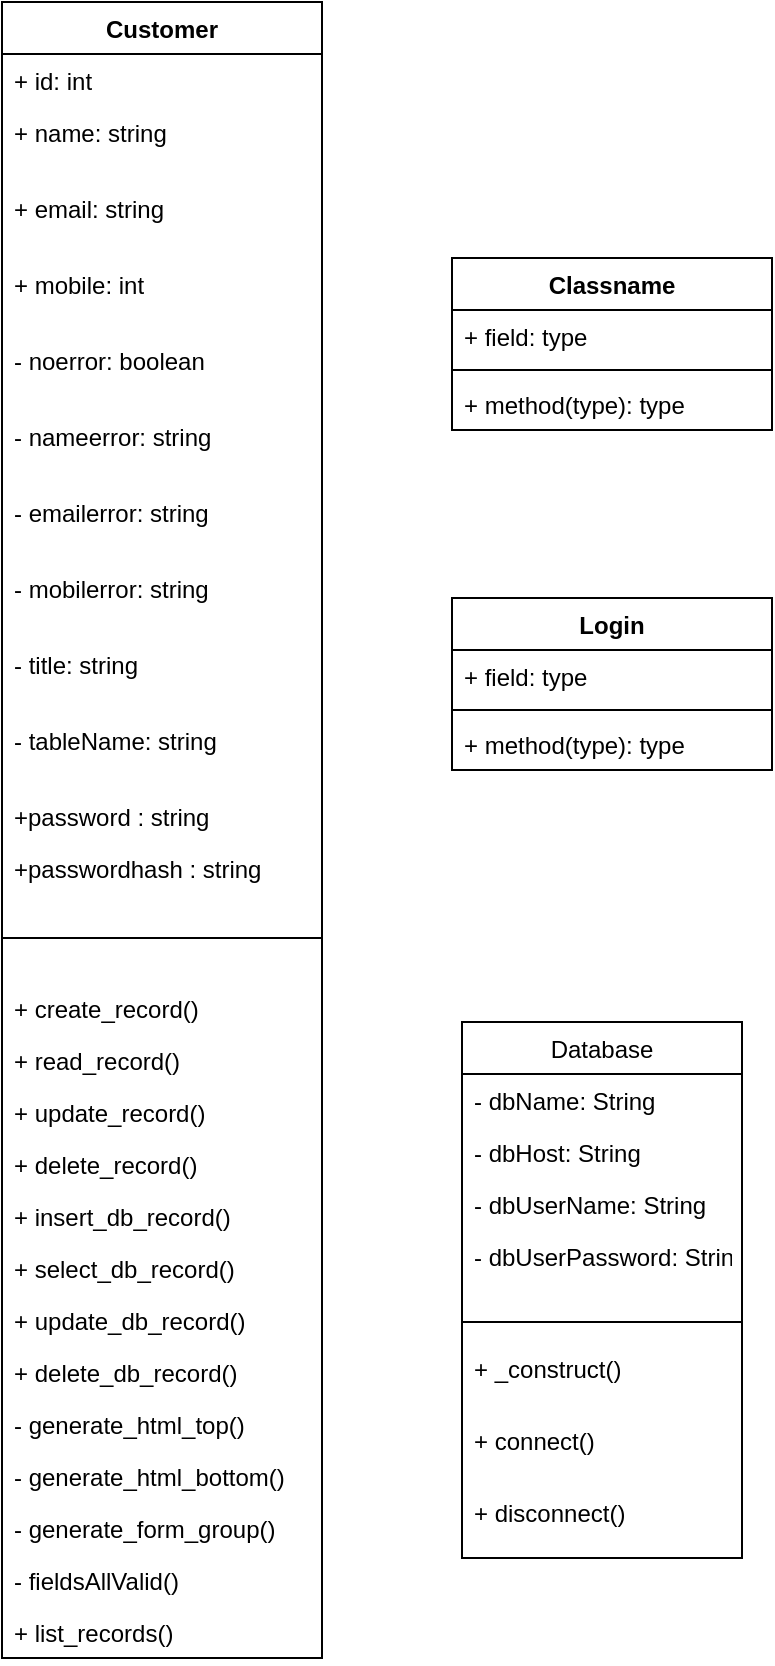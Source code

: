 <mxfile version="10.4.7" type="github"><diagram id="xlucl8pYlQIdohGD74lm" name="Page-1"><mxGraphModel dx="1154" dy="774" grid="1" gridSize="10" guides="1" tooltips="1" connect="1" arrows="1" fold="1" page="1" pageScale="1" pageWidth="850" pageHeight="1100" math="0" shadow="0"><root><mxCell id="0"/><mxCell id="1" parent="0"/><mxCell id="V_Bx1dOc-YKhoQ6dXPnF-1" value="Customer" style="swimlane;fontStyle=1;align=center;verticalAlign=top;childLayout=stackLayout;horizontal=1;startSize=26;horizontalStack=0;resizeParent=1;resizeParentMax=0;resizeLast=0;collapsible=1;marginBottom=0;" parent="1" vertex="1"><mxGeometry x="40" y="40" width="160" height="828" as="geometry"/></mxCell><mxCell id="V_Bx1dOc-YKhoQ6dXPnF-2" value="+ id: int&#10;" style="text;strokeColor=none;fillColor=none;align=left;verticalAlign=top;spacingLeft=4;spacingRight=4;overflow=hidden;rotatable=0;points=[[0,0.5],[1,0.5]];portConstraint=eastwest;" parent="V_Bx1dOc-YKhoQ6dXPnF-1" vertex="1"><mxGeometry y="26" width="160" height="26" as="geometry"/></mxCell><mxCell id="V_Bx1dOc-YKhoQ6dXPnF-3" value="+ name: string&#10;" style="text;strokeColor=none;fillColor=none;align=left;verticalAlign=top;spacingLeft=4;spacingRight=4;overflow=hidden;rotatable=0;points=[[0,0.5],[1,0.5]];portConstraint=eastwest;" parent="V_Bx1dOc-YKhoQ6dXPnF-1" vertex="1"><mxGeometry y="52" width="160" height="38" as="geometry"/></mxCell><mxCell id="V_Bx1dOc-YKhoQ6dXPnF-4" value="+ email: string&#10;" style="text;strokeColor=none;fillColor=none;align=left;verticalAlign=top;spacingLeft=4;spacingRight=4;overflow=hidden;rotatable=0;points=[[0,0.5],[1,0.5]];portConstraint=eastwest;" parent="V_Bx1dOc-YKhoQ6dXPnF-1" vertex="1"><mxGeometry y="90" width="160" height="38" as="geometry"/></mxCell><mxCell id="V_Bx1dOc-YKhoQ6dXPnF-5" value="+ mobile: int&#10;" style="text;strokeColor=none;fillColor=none;align=left;verticalAlign=top;spacingLeft=4;spacingRight=4;overflow=hidden;rotatable=0;points=[[0,0.5],[1,0.5]];portConstraint=eastwest;" parent="V_Bx1dOc-YKhoQ6dXPnF-1" vertex="1"><mxGeometry y="128" width="160" height="38" as="geometry"/></mxCell><mxCell id="V_Bx1dOc-YKhoQ6dXPnF-6" value="- noerror: boolean&#10;" style="text;strokeColor=none;fillColor=none;align=left;verticalAlign=top;spacingLeft=4;spacingRight=4;overflow=hidden;rotatable=0;points=[[0,0.5],[1,0.5]];portConstraint=eastwest;" parent="V_Bx1dOc-YKhoQ6dXPnF-1" vertex="1"><mxGeometry y="166" width="160" height="38" as="geometry"/></mxCell><mxCell id="V_Bx1dOc-YKhoQ6dXPnF-7" value="- nameerror: string&#10;" style="text;strokeColor=none;fillColor=none;align=left;verticalAlign=top;spacingLeft=4;spacingRight=4;overflow=hidden;rotatable=0;points=[[0,0.5],[1,0.5]];portConstraint=eastwest;" parent="V_Bx1dOc-YKhoQ6dXPnF-1" vertex="1"><mxGeometry y="204" width="160" height="38" as="geometry"/></mxCell><mxCell id="V_Bx1dOc-YKhoQ6dXPnF-8" value="- emailerror: string&#10;" style="text;strokeColor=none;fillColor=none;align=left;verticalAlign=top;spacingLeft=4;spacingRight=4;overflow=hidden;rotatable=0;points=[[0,0.5],[1,0.5]];portConstraint=eastwest;" parent="V_Bx1dOc-YKhoQ6dXPnF-1" vertex="1"><mxGeometry y="242" width="160" height="38" as="geometry"/></mxCell><mxCell id="V_Bx1dOc-YKhoQ6dXPnF-9" value="- mobilerror: string&#10;" style="text;strokeColor=none;fillColor=none;align=left;verticalAlign=top;spacingLeft=4;spacingRight=4;overflow=hidden;rotatable=0;points=[[0,0.5],[1,0.5]];portConstraint=eastwest;" parent="V_Bx1dOc-YKhoQ6dXPnF-1" vertex="1"><mxGeometry y="280" width="160" height="38" as="geometry"/></mxCell><mxCell id="V_Bx1dOc-YKhoQ6dXPnF-10" value="- title: string&#10;" style="text;strokeColor=none;fillColor=none;align=left;verticalAlign=top;spacingLeft=4;spacingRight=4;overflow=hidden;rotatable=0;points=[[0,0.5],[1,0.5]];portConstraint=eastwest;" parent="V_Bx1dOc-YKhoQ6dXPnF-1" vertex="1"><mxGeometry y="318" width="160" height="38" as="geometry"/></mxCell><mxCell id="V_Bx1dOc-YKhoQ6dXPnF-11" value="- tableName: string&#10;" style="text;strokeColor=none;fillColor=none;align=left;verticalAlign=top;spacingLeft=4;spacingRight=4;overflow=hidden;rotatable=0;points=[[0,0.5],[1,0.5]];portConstraint=eastwest;" parent="V_Bx1dOc-YKhoQ6dXPnF-1" vertex="1"><mxGeometry y="356" width="160" height="38" as="geometry"/></mxCell><mxCell id="bQSBIXzW3MoV0G0bGviz-5" value="+password : string" style="text;strokeColor=none;fillColor=none;align=left;verticalAlign=top;spacingLeft=4;spacingRight=4;overflow=hidden;rotatable=0;points=[[0,0.5],[1,0.5]];portConstraint=eastwest;" vertex="1" parent="V_Bx1dOc-YKhoQ6dXPnF-1"><mxGeometry y="394" width="160" height="26" as="geometry"/></mxCell><mxCell id="bQSBIXzW3MoV0G0bGviz-6" value="+passwordhash : string" style="text;strokeColor=none;fillColor=none;align=left;verticalAlign=top;spacingLeft=4;spacingRight=4;overflow=hidden;rotatable=0;points=[[0,0.5],[1,0.5]];portConstraint=eastwest;" vertex="1" parent="V_Bx1dOc-YKhoQ6dXPnF-1"><mxGeometry y="420" width="160" height="26" as="geometry"/></mxCell><mxCell id="V_Bx1dOc-YKhoQ6dXPnF-12" value="" style="line;strokeWidth=1;fillColor=none;align=left;verticalAlign=middle;spacingTop=-1;spacingLeft=3;spacingRight=3;rotatable=0;labelPosition=right;points=[];portConstraint=eastwest;" parent="V_Bx1dOc-YKhoQ6dXPnF-1" vertex="1"><mxGeometry y="446" width="160" height="44" as="geometry"/></mxCell><mxCell id="V_Bx1dOc-YKhoQ6dXPnF-13" value="+ create_record()" style="text;strokeColor=none;fillColor=none;align=left;verticalAlign=top;spacingLeft=4;spacingRight=4;overflow=hidden;rotatable=0;points=[[0,0.5],[1,0.5]];portConstraint=eastwest;" parent="V_Bx1dOc-YKhoQ6dXPnF-1" vertex="1"><mxGeometry y="490" width="160" height="26" as="geometry"/></mxCell><mxCell id="V_Bx1dOc-YKhoQ6dXPnF-14" value="+ read_record()" style="text;strokeColor=none;fillColor=none;align=left;verticalAlign=top;spacingLeft=4;spacingRight=4;overflow=hidden;rotatable=0;points=[[0,0.5],[1,0.5]];portConstraint=eastwest;" parent="V_Bx1dOc-YKhoQ6dXPnF-1" vertex="1"><mxGeometry y="516" width="160" height="26" as="geometry"/></mxCell><mxCell id="V_Bx1dOc-YKhoQ6dXPnF-15" value="+ update_record()" style="text;strokeColor=none;fillColor=none;align=left;verticalAlign=top;spacingLeft=4;spacingRight=4;overflow=hidden;rotatable=0;points=[[0,0.5],[1,0.5]];portConstraint=eastwest;" parent="V_Bx1dOc-YKhoQ6dXPnF-1" vertex="1"><mxGeometry y="542" width="160" height="26" as="geometry"/></mxCell><mxCell id="V_Bx1dOc-YKhoQ6dXPnF-16" value="+ delete_record()" style="text;strokeColor=none;fillColor=none;align=left;verticalAlign=top;spacingLeft=4;spacingRight=4;overflow=hidden;rotatable=0;points=[[0,0.5],[1,0.5]];portConstraint=eastwest;" parent="V_Bx1dOc-YKhoQ6dXPnF-1" vertex="1"><mxGeometry y="568" width="160" height="26" as="geometry"/></mxCell><mxCell id="V_Bx1dOc-YKhoQ6dXPnF-17" value="+ insert_db_record()" style="text;strokeColor=none;fillColor=none;align=left;verticalAlign=top;spacingLeft=4;spacingRight=4;overflow=hidden;rotatable=0;points=[[0,0.5],[1,0.5]];portConstraint=eastwest;" parent="V_Bx1dOc-YKhoQ6dXPnF-1" vertex="1"><mxGeometry y="594" width="160" height="26" as="geometry"/></mxCell><mxCell id="V_Bx1dOc-YKhoQ6dXPnF-18" value="+ select_db_record()" style="text;strokeColor=none;fillColor=none;align=left;verticalAlign=top;spacingLeft=4;spacingRight=4;overflow=hidden;rotatable=0;points=[[0,0.5],[1,0.5]];portConstraint=eastwest;" parent="V_Bx1dOc-YKhoQ6dXPnF-1" vertex="1"><mxGeometry y="620" width="160" height="26" as="geometry"/></mxCell><mxCell id="V_Bx1dOc-YKhoQ6dXPnF-19" value="+ update_db_record()" style="text;strokeColor=none;fillColor=none;align=left;verticalAlign=top;spacingLeft=4;spacingRight=4;overflow=hidden;rotatable=0;points=[[0,0.5],[1,0.5]];portConstraint=eastwest;" parent="V_Bx1dOc-YKhoQ6dXPnF-1" vertex="1"><mxGeometry y="646" width="160" height="26" as="geometry"/></mxCell><mxCell id="V_Bx1dOc-YKhoQ6dXPnF-20" value="+ delete_db_record()" style="text;strokeColor=none;fillColor=none;align=left;verticalAlign=top;spacingLeft=4;spacingRight=4;overflow=hidden;rotatable=0;points=[[0,0.5],[1,0.5]];portConstraint=eastwest;" parent="V_Bx1dOc-YKhoQ6dXPnF-1" vertex="1"><mxGeometry y="672" width="160" height="26" as="geometry"/></mxCell><mxCell id="V_Bx1dOc-YKhoQ6dXPnF-21" value="- generate_html_top()" style="text;strokeColor=none;fillColor=none;align=left;verticalAlign=top;spacingLeft=4;spacingRight=4;overflow=hidden;rotatable=0;points=[[0,0.5],[1,0.5]];portConstraint=eastwest;" parent="V_Bx1dOc-YKhoQ6dXPnF-1" vertex="1"><mxGeometry y="698" width="160" height="26" as="geometry"/></mxCell><mxCell id="V_Bx1dOc-YKhoQ6dXPnF-22" value="- generate_html_bottom()" style="text;strokeColor=none;fillColor=none;align=left;verticalAlign=top;spacingLeft=4;spacingRight=4;overflow=hidden;rotatable=0;points=[[0,0.5],[1,0.5]];portConstraint=eastwest;" parent="V_Bx1dOc-YKhoQ6dXPnF-1" vertex="1"><mxGeometry y="724" width="160" height="26" as="geometry"/></mxCell><mxCell id="V_Bx1dOc-YKhoQ6dXPnF-23" value="- generate_form_group()" style="text;strokeColor=none;fillColor=none;align=left;verticalAlign=top;spacingLeft=4;spacingRight=4;overflow=hidden;rotatable=0;points=[[0,0.5],[1,0.5]];portConstraint=eastwest;" parent="V_Bx1dOc-YKhoQ6dXPnF-1" vertex="1"><mxGeometry y="750" width="160" height="26" as="geometry"/></mxCell><mxCell id="V_Bx1dOc-YKhoQ6dXPnF-24" value="- fieldsAllValid()" style="text;strokeColor=none;fillColor=none;align=left;verticalAlign=top;spacingLeft=4;spacingRight=4;overflow=hidden;rotatable=0;points=[[0,0.5],[1,0.5]];portConstraint=eastwest;" parent="V_Bx1dOc-YKhoQ6dXPnF-1" vertex="1"><mxGeometry y="776" width="160" height="26" as="geometry"/></mxCell><mxCell id="V_Bx1dOc-YKhoQ6dXPnF-25" value="+ list_records()" style="text;strokeColor=none;fillColor=none;align=left;verticalAlign=top;spacingLeft=4;spacingRight=4;overflow=hidden;rotatable=0;points=[[0,0.5],[1,0.5]];portConstraint=eastwest;" parent="V_Bx1dOc-YKhoQ6dXPnF-1" vertex="1"><mxGeometry y="802" width="160" height="26" as="geometry"/></mxCell><mxCell id="V_Bx1dOc-YKhoQ6dXPnF-26" value="Database" style="swimlane;fontStyle=0;childLayout=stackLayout;horizontal=1;startSize=26;fillColor=none;horizontalStack=0;resizeParent=1;resizeParentMax=0;resizeLast=0;collapsible=1;marginBottom=0;" parent="1" vertex="1"><mxGeometry x="270" y="550" width="140" height="268" as="geometry"/></mxCell><mxCell id="V_Bx1dOc-YKhoQ6dXPnF-27" value="- dbName: String" style="text;strokeColor=none;fillColor=none;align=left;verticalAlign=top;spacingLeft=4;spacingRight=4;overflow=hidden;rotatable=0;points=[[0,0.5],[1,0.5]];portConstraint=eastwest;" parent="V_Bx1dOc-YKhoQ6dXPnF-26" vertex="1"><mxGeometry y="26" width="140" height="26" as="geometry"/></mxCell><mxCell id="V_Bx1dOc-YKhoQ6dXPnF-28" value="- dbHost: String" style="text;strokeColor=none;fillColor=none;align=left;verticalAlign=top;spacingLeft=4;spacingRight=4;overflow=hidden;rotatable=0;points=[[0,0.5],[1,0.5]];portConstraint=eastwest;" parent="V_Bx1dOc-YKhoQ6dXPnF-26" vertex="1"><mxGeometry y="52" width="140" height="26" as="geometry"/></mxCell><mxCell id="V_Bx1dOc-YKhoQ6dXPnF-29" value="- dbUserName: String" style="text;strokeColor=none;fillColor=none;align=left;verticalAlign=top;spacingLeft=4;spacingRight=4;overflow=hidden;rotatable=0;points=[[0,0.5],[1,0.5]];portConstraint=eastwest;" parent="V_Bx1dOc-YKhoQ6dXPnF-26" vertex="1"><mxGeometry y="78" width="140" height="26" as="geometry"/></mxCell><mxCell id="V_Bx1dOc-YKhoQ6dXPnF-30" value="- dbUserPassword: String" style="text;strokeColor=none;fillColor=none;align=left;verticalAlign=top;spacingLeft=4;spacingRight=4;overflow=hidden;rotatable=0;points=[[0,0.5],[1,0.5]];portConstraint=eastwest;" parent="V_Bx1dOc-YKhoQ6dXPnF-26" vertex="1"><mxGeometry y="104" width="140" height="36" as="geometry"/></mxCell><mxCell id="V_Bx1dOc-YKhoQ6dXPnF-31" value="" style="line;strokeWidth=1;fillColor=none;align=left;verticalAlign=middle;spacingTop=-1;spacingLeft=3;spacingRight=3;rotatable=0;labelPosition=right;points=[];portConstraint=eastwest;" parent="V_Bx1dOc-YKhoQ6dXPnF-26" vertex="1"><mxGeometry y="140" width="140" height="20" as="geometry"/></mxCell><mxCell id="V_Bx1dOc-YKhoQ6dXPnF-32" value="+ _construct()&#10;" style="text;strokeColor=none;fillColor=none;align=left;verticalAlign=top;spacingLeft=4;spacingRight=4;overflow=hidden;rotatable=0;points=[[0,0.5],[1,0.5]];portConstraint=eastwest;" parent="V_Bx1dOc-YKhoQ6dXPnF-26" vertex="1"><mxGeometry y="160" width="140" height="36" as="geometry"/></mxCell><mxCell id="V_Bx1dOc-YKhoQ6dXPnF-33" value="+ connect()&#10;" style="text;strokeColor=none;fillColor=none;align=left;verticalAlign=top;spacingLeft=4;spacingRight=4;overflow=hidden;rotatable=0;points=[[0,0.5],[1,0.5]];portConstraint=eastwest;" parent="V_Bx1dOc-YKhoQ6dXPnF-26" vertex="1"><mxGeometry y="196" width="140" height="36" as="geometry"/></mxCell><mxCell id="V_Bx1dOc-YKhoQ6dXPnF-34" value="+ disconnect()&#10;" style="text;strokeColor=none;fillColor=none;align=left;verticalAlign=top;spacingLeft=4;spacingRight=4;overflow=hidden;rotatable=0;points=[[0,0.5],[1,0.5]];portConstraint=eastwest;" parent="V_Bx1dOc-YKhoQ6dXPnF-26" vertex="1"><mxGeometry y="232" width="140" height="36" as="geometry"/></mxCell><mxCell id="V_Bx1dOc-YKhoQ6dXPnF-36" value="Login" style="swimlane;fontStyle=1;align=center;verticalAlign=top;childLayout=stackLayout;horizontal=1;startSize=26;horizontalStack=0;resizeParent=1;resizeParentMax=0;resizeLast=0;collapsible=1;marginBottom=0;" parent="1" vertex="1"><mxGeometry x="265" y="338" width="160" height="86" as="geometry"/></mxCell><mxCell id="V_Bx1dOc-YKhoQ6dXPnF-37" value="+ field: type" style="text;strokeColor=none;fillColor=none;align=left;verticalAlign=top;spacingLeft=4;spacingRight=4;overflow=hidden;rotatable=0;points=[[0,0.5],[1,0.5]];portConstraint=eastwest;" parent="V_Bx1dOc-YKhoQ6dXPnF-36" vertex="1"><mxGeometry y="26" width="160" height="26" as="geometry"/></mxCell><mxCell id="V_Bx1dOc-YKhoQ6dXPnF-38" value="" style="line;strokeWidth=1;fillColor=none;align=left;verticalAlign=middle;spacingTop=-1;spacingLeft=3;spacingRight=3;rotatable=0;labelPosition=right;points=[];portConstraint=eastwest;" parent="V_Bx1dOc-YKhoQ6dXPnF-36" vertex="1"><mxGeometry y="52" width="160" height="8" as="geometry"/></mxCell><mxCell id="V_Bx1dOc-YKhoQ6dXPnF-39" value="+ method(type): type" style="text;strokeColor=none;fillColor=none;align=left;verticalAlign=top;spacingLeft=4;spacingRight=4;overflow=hidden;rotatable=0;points=[[0,0.5],[1,0.5]];portConstraint=eastwest;" parent="V_Bx1dOc-YKhoQ6dXPnF-36" vertex="1"><mxGeometry y="60" width="160" height="26" as="geometry"/></mxCell><mxCell id="V_Bx1dOc-YKhoQ6dXPnF-40" value="Classname" style="swimlane;fontStyle=1;align=center;verticalAlign=top;childLayout=stackLayout;horizontal=1;startSize=26;horizontalStack=0;resizeParent=1;resizeParentMax=0;resizeLast=0;collapsible=1;marginBottom=0;" parent="1" vertex="1"><mxGeometry x="265" y="168" width="160" height="86" as="geometry"/></mxCell><mxCell id="V_Bx1dOc-YKhoQ6dXPnF-41" value="+ field: type" style="text;strokeColor=none;fillColor=none;align=left;verticalAlign=top;spacingLeft=4;spacingRight=4;overflow=hidden;rotatable=0;points=[[0,0.5],[1,0.5]];portConstraint=eastwest;" parent="V_Bx1dOc-YKhoQ6dXPnF-40" vertex="1"><mxGeometry y="26" width="160" height="26" as="geometry"/></mxCell><mxCell id="V_Bx1dOc-YKhoQ6dXPnF-42" value="" style="line;strokeWidth=1;fillColor=none;align=left;verticalAlign=middle;spacingTop=-1;spacingLeft=3;spacingRight=3;rotatable=0;labelPosition=right;points=[];portConstraint=eastwest;" parent="V_Bx1dOc-YKhoQ6dXPnF-40" vertex="1"><mxGeometry y="52" width="160" height="8" as="geometry"/></mxCell><mxCell id="V_Bx1dOc-YKhoQ6dXPnF-43" value="+ method(type): type" style="text;strokeColor=none;fillColor=none;align=left;verticalAlign=top;spacingLeft=4;spacingRight=4;overflow=hidden;rotatable=0;points=[[0,0.5],[1,0.5]];portConstraint=eastwest;" parent="V_Bx1dOc-YKhoQ6dXPnF-40" vertex="1"><mxGeometry y="60" width="160" height="26" as="geometry"/></mxCell></root></mxGraphModel></diagram></mxfile>